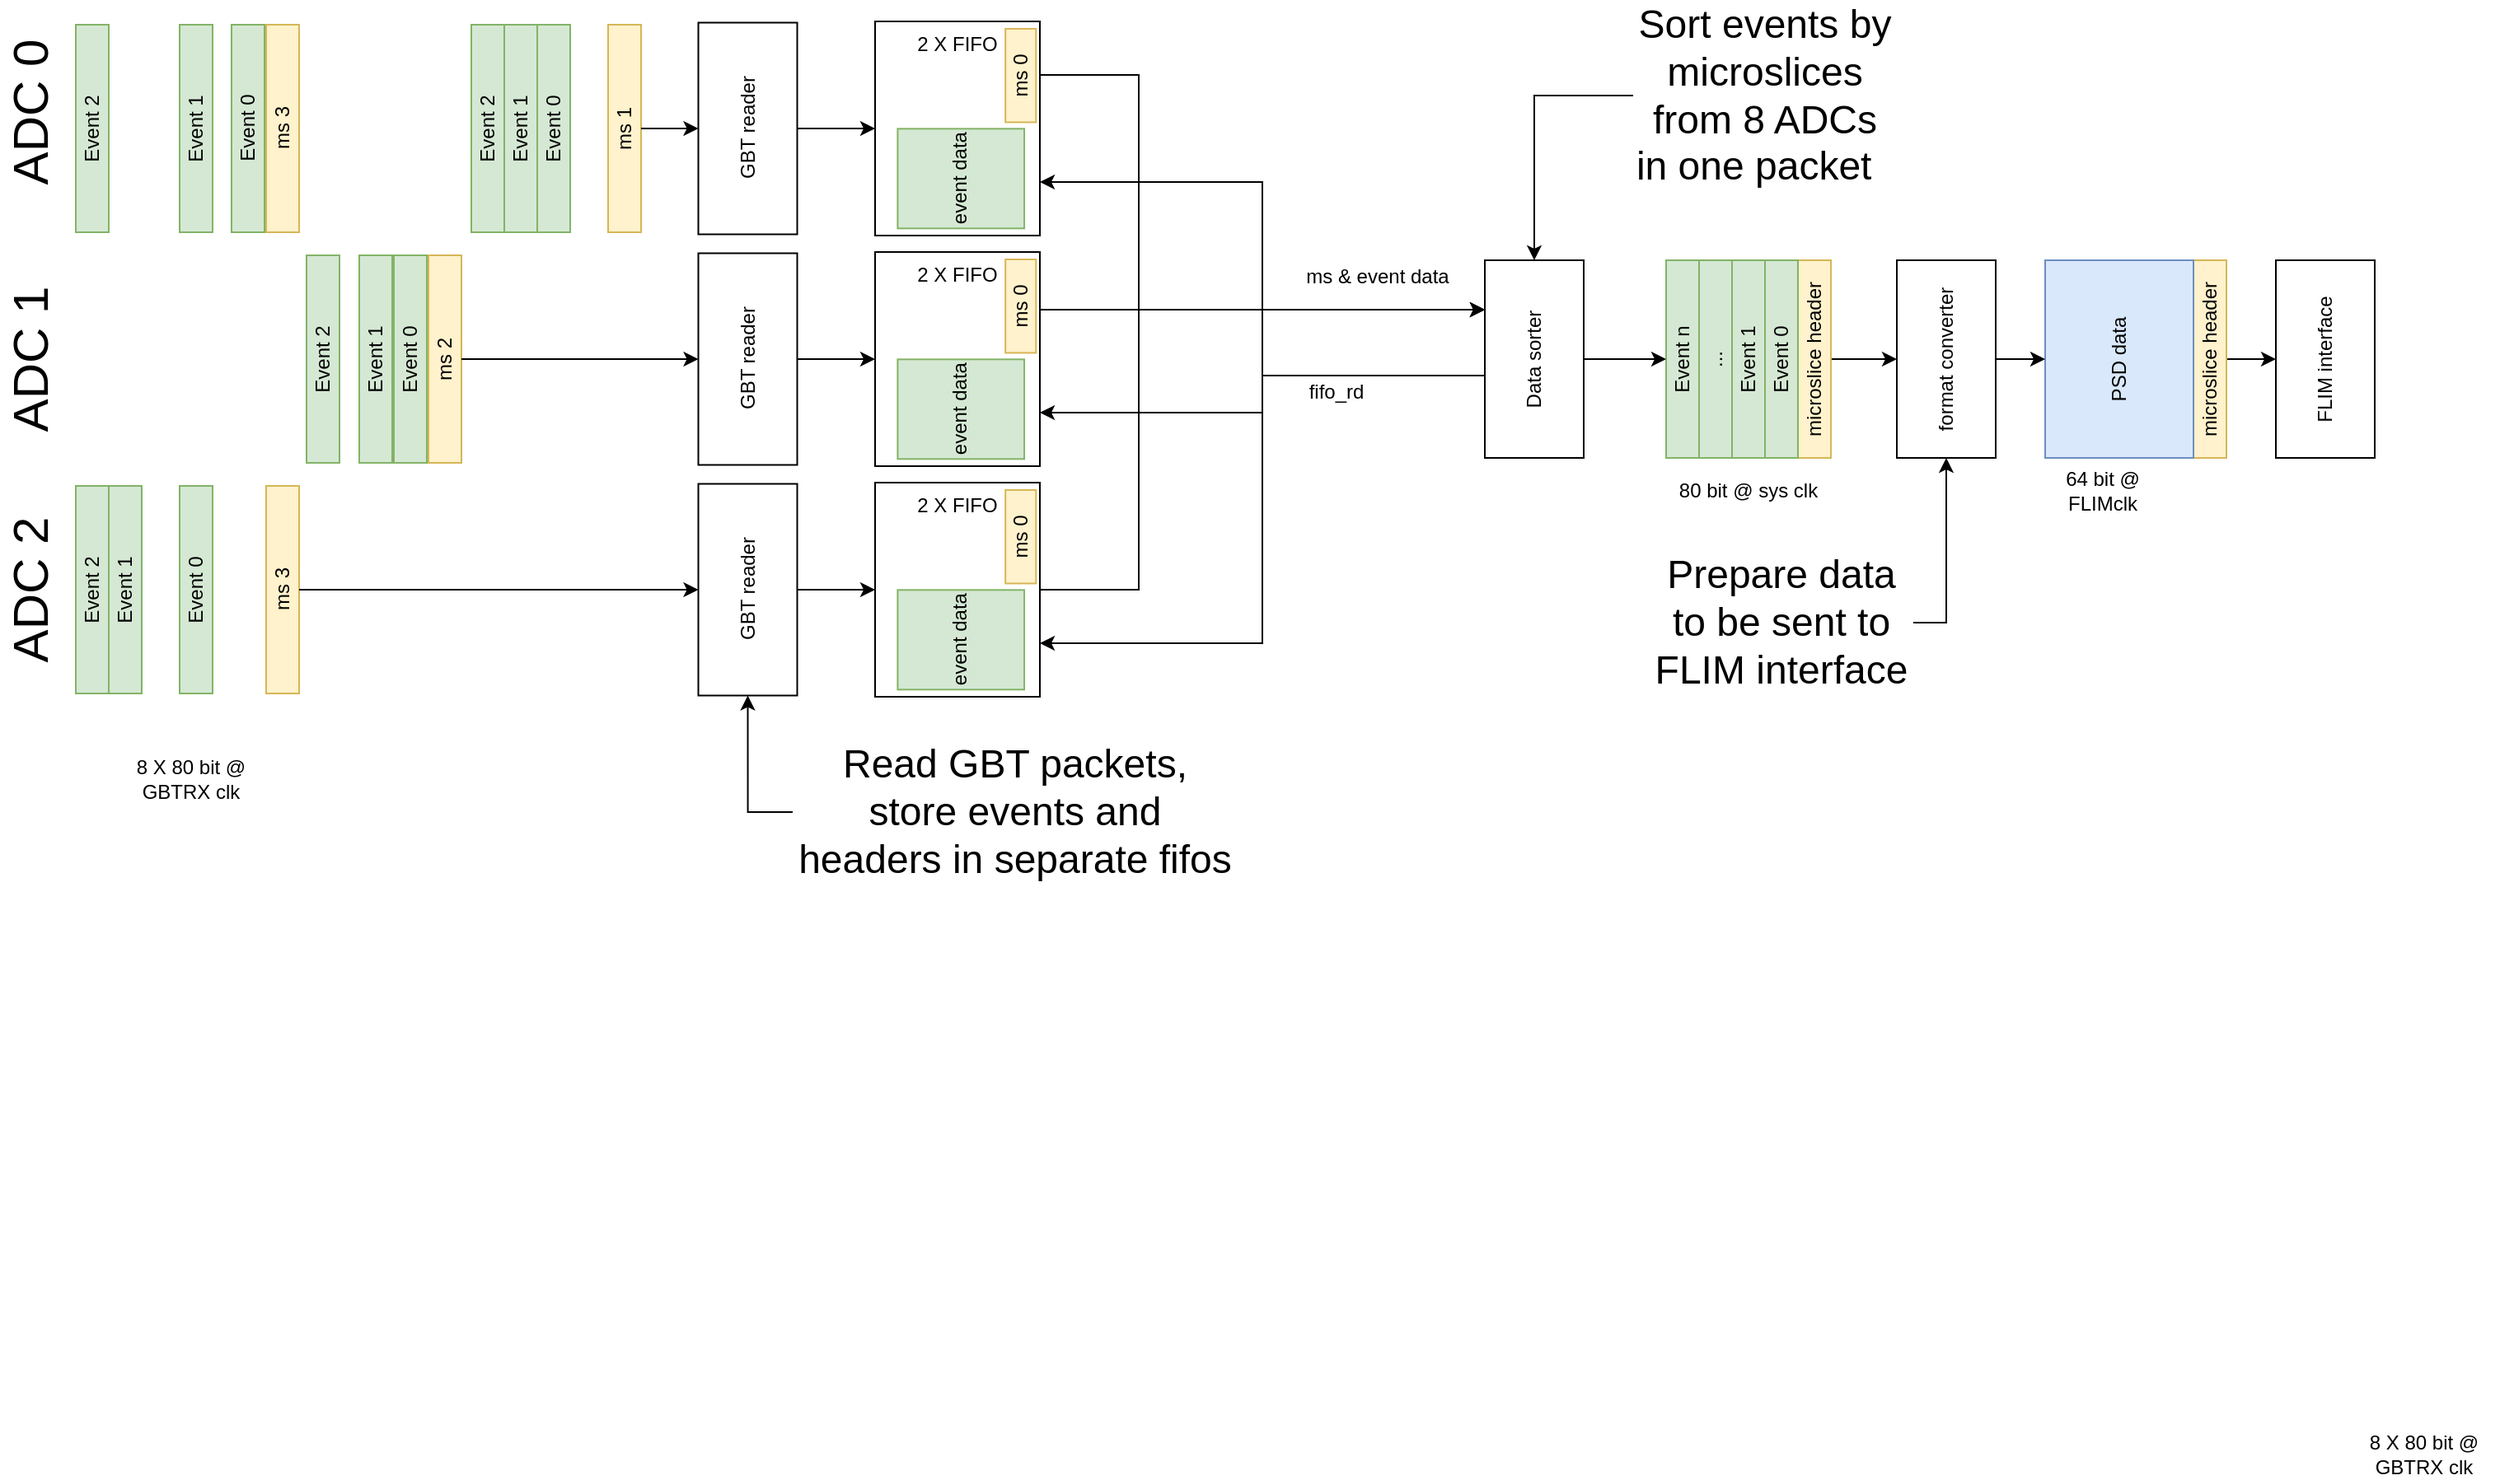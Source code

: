 <mxfile version="13.9.9" type="device"><diagram id="RYQmzWkg714ucsTxrSEi" name="Страница 1"><mxGraphModel dx="3323" dy="1511" grid="1" gridSize="10" guides="1" tooltips="1" connect="1" arrows="1" fold="1" page="1" pageScale="1" pageWidth="827" pageHeight="1169" math="0" shadow="0"><root><mxCell id="0"/><mxCell id="1" parent="0"/><mxCell id="PqhZ-G-PAxa-hp2jgc0P-12" value="FLIM interface" style="rounded=0;whiteSpace=wrap;html=1;rotation=-90;" parent="1" vertex="1"><mxGeometry x="740" y="310" width="120" height="60" as="geometry"/></mxCell><mxCell id="PqhZ-G-PAxa-hp2jgc0P-13" style="edgeStyle=orthogonalEdgeStyle;rounded=0;orthogonalLoop=1;jettySize=auto;html=1;exitX=0.5;exitY=1;exitDx=0;exitDy=0;entryX=0.5;entryY=0;entryDx=0;entryDy=0;" parent="1" source="PqhZ-G-PAxa-hp2jgc0P-1" target="PqhZ-G-PAxa-hp2jgc0P-12" edge="1"><mxGeometry relative="1" as="geometry"/></mxCell><mxCell id="PqhZ-G-PAxa-hp2jgc0P-14" value="" style="group" parent="1" vertex="1" connectable="0"><mxGeometry x="630" y="280" width="110" height="120" as="geometry"/></mxCell><mxCell id="PqhZ-G-PAxa-hp2jgc0P-1" value="microslice header" style="rounded=0;whiteSpace=wrap;html=1;rotation=-90;fillColor=#fff2cc;strokeColor=#d6b656;" parent="PqhZ-G-PAxa-hp2jgc0P-14" vertex="1"><mxGeometry x="40" y="50" width="120" height="20" as="geometry"/></mxCell><mxCell id="PqhZ-G-PAxa-hp2jgc0P-2" value="PSD data" style="rounded=0;whiteSpace=wrap;html=1;rotation=-90;fillColor=#dae8fc;strokeColor=#6c8ebf;" parent="PqhZ-G-PAxa-hp2jgc0P-14" vertex="1"><mxGeometry x="-15" y="15" width="120" height="90" as="geometry"/></mxCell><mxCell id="PqhZ-G-PAxa-hp2jgc0P-16" style="edgeStyle=orthogonalEdgeStyle;rounded=0;orthogonalLoop=1;jettySize=auto;html=1;exitX=0.5;exitY=1;exitDx=0;exitDy=0;entryX=0.5;entryY=0;entryDx=0;entryDy=0;" parent="1" source="PqhZ-G-PAxa-hp2jgc0P-15" target="PqhZ-G-PAxa-hp2jgc0P-2" edge="1"><mxGeometry relative="1" as="geometry"/></mxCell><mxCell id="PqhZ-G-PAxa-hp2jgc0P-15" value="format converter" style="rounded=0;whiteSpace=wrap;html=1;rotation=-90;" parent="1" vertex="1"><mxGeometry x="510" y="310" width="120" height="60" as="geometry"/></mxCell><mxCell id="PqhZ-G-PAxa-hp2jgc0P-17" value="64 bit @ FLIMclk" style="text;html=1;strokeColor=none;fillColor=none;align=center;verticalAlign=middle;whiteSpace=wrap;rounded=0;" parent="1" vertex="1"><mxGeometry x="630" y="410" width="70" height="20" as="geometry"/></mxCell><mxCell id="PqhZ-G-PAxa-hp2jgc0P-24" style="edgeStyle=orthogonalEdgeStyle;rounded=0;orthogonalLoop=1;jettySize=auto;html=1;exitX=0.5;exitY=1;exitDx=0;exitDy=0;entryX=0.5;entryY=0;entryDx=0;entryDy=0;" parent="1" source="PqhZ-G-PAxa-hp2jgc0P-18" target="PqhZ-G-PAxa-hp2jgc0P-15" edge="1"><mxGeometry relative="1" as="geometry"/></mxCell><mxCell id="PqhZ-G-PAxa-hp2jgc0P-18" value="microslice header" style="rounded=0;whiteSpace=wrap;html=1;rotation=-90;fillColor=#fff2cc;strokeColor=#d6b656;" parent="1" vertex="1"><mxGeometry x="430" y="330" width="120" height="20" as="geometry"/></mxCell><mxCell id="PqhZ-G-PAxa-hp2jgc0P-19" value="Event 0" style="rounded=0;whiteSpace=wrap;html=1;rotation=-90;fillColor=#d5e8d4;strokeColor=#82b366;" parent="1" vertex="1"><mxGeometry x="410" y="330" width="120" height="20" as="geometry"/></mxCell><mxCell id="PqhZ-G-PAxa-hp2jgc0P-20" value="Event 1" style="rounded=0;whiteSpace=wrap;html=1;rotation=-90;fillColor=#d5e8d4;strokeColor=#82b366;" parent="1" vertex="1"><mxGeometry x="390" y="330" width="120" height="20" as="geometry"/></mxCell><mxCell id="PqhZ-G-PAxa-hp2jgc0P-21" value="..." style="rounded=0;whiteSpace=wrap;html=1;rotation=-90;fillColor=#d5e8d4;strokeColor=#82b366;" parent="1" vertex="1"><mxGeometry x="370" y="330" width="120" height="20" as="geometry"/></mxCell><mxCell id="PqhZ-G-PAxa-hp2jgc0P-22" value="Event n" style="rounded=0;whiteSpace=wrap;html=1;rotation=-90;fillColor=#d5e8d4;strokeColor=#82b366;" parent="1" vertex="1"><mxGeometry x="350" y="330" width="120" height="20" as="geometry"/></mxCell><mxCell id="PqhZ-G-PAxa-hp2jgc0P-25" value="80 bit @ sys clk" style="text;html=1;strokeColor=none;fillColor=none;align=center;verticalAlign=middle;whiteSpace=wrap;rounded=0;" parent="1" vertex="1"><mxGeometry x="405" y="410" width="90" height="20" as="geometry"/></mxCell><mxCell id="PqhZ-G-PAxa-hp2jgc0P-27" style="edgeStyle=orthogonalEdgeStyle;rounded=0;orthogonalLoop=1;jettySize=auto;html=1;exitX=0.5;exitY=1;exitDx=0;exitDy=0;entryX=0.5;entryY=0;entryDx=0;entryDy=0;" parent="1" source="PqhZ-G-PAxa-hp2jgc0P-26" target="PqhZ-G-PAxa-hp2jgc0P-22" edge="1"><mxGeometry relative="1" as="geometry"/></mxCell><mxCell id="i39z-xqXR12_ZHZlr1yV-58" style="edgeStyle=orthogonalEdgeStyle;rounded=0;orthogonalLoop=1;jettySize=auto;html=1;exitX=0.25;exitY=0;exitDx=0;exitDy=0;entryX=1;entryY=0.75;entryDx=0;entryDy=0;" edge="1" parent="1" source="PqhZ-G-PAxa-hp2jgc0P-26" target="i39z-xqXR12_ZHZlr1yV-33"><mxGeometry relative="1" as="geometry"><Array as="points"><mxPoint x="290" y="350"/><mxPoint x="155" y="350"/><mxPoint x="155" y="232"/></Array></mxGeometry></mxCell><mxCell id="i39z-xqXR12_ZHZlr1yV-59" style="edgeStyle=orthogonalEdgeStyle;rounded=0;orthogonalLoop=1;jettySize=auto;html=1;exitX=0.25;exitY=0;exitDx=0;exitDy=0;entryX=1;entryY=0.75;entryDx=0;entryDy=0;" edge="1" parent="1" source="PqhZ-G-PAxa-hp2jgc0P-26" target="i39z-xqXR12_ZHZlr1yV-38"><mxGeometry relative="1" as="geometry"><Array as="points"><mxPoint x="290" y="350"/><mxPoint x="155" y="350"/><mxPoint x="155" y="372"/></Array></mxGeometry></mxCell><mxCell id="i39z-xqXR12_ZHZlr1yV-60" style="edgeStyle=orthogonalEdgeStyle;rounded=0;orthogonalLoop=1;jettySize=auto;html=1;exitX=0.25;exitY=0;exitDx=0;exitDy=0;entryX=1;entryY=0.75;entryDx=0;entryDy=0;" edge="1" parent="1" source="PqhZ-G-PAxa-hp2jgc0P-26" target="i39z-xqXR12_ZHZlr1yV-48"><mxGeometry relative="1" as="geometry"><Array as="points"><mxPoint x="290" y="350"/><mxPoint x="155" y="350"/><mxPoint x="155" y="512"/></Array></mxGeometry></mxCell><mxCell id="PqhZ-G-PAxa-hp2jgc0P-26" value="Data sorter" style="rounded=0;whiteSpace=wrap;html=1;rotation=-90;" parent="1" vertex="1"><mxGeometry x="260" y="310" width="120" height="60" as="geometry"/></mxCell><mxCell id="PqhZ-G-PAxa-hp2jgc0P-57" value="8 X 80 bit @ GBTRX clk" style="text;html=1;strokeColor=none;fillColor=none;align=center;verticalAlign=middle;whiteSpace=wrap;rounded=0;" parent="1" vertex="1"><mxGeometry x="-540" y="585" width="90" height="20" as="geometry"/></mxCell><mxCell id="PqhZ-G-PAxa-hp2jgc0P-59" style="edgeStyle=orthogonalEdgeStyle;rounded=0;orthogonalLoop=1;jettySize=auto;html=1;exitX=0;exitY=0.5;exitDx=0;exitDy=0;entryX=1;entryY=0.5;entryDx=0;entryDy=0;fontSize=24;" parent="1" source="PqhZ-G-PAxa-hp2jgc0P-58" target="PqhZ-G-PAxa-hp2jgc0P-26" edge="1"><mxGeometry relative="1" as="geometry"/></mxCell><mxCell id="PqhZ-G-PAxa-hp2jgc0P-58" value="&lt;font style=&quot;font-size: 24px&quot;&gt;Sort events by microslices&lt;br&gt;from 8 ADCs in one packet&amp;nbsp;&amp;nbsp;&lt;/font&gt;" style="text;html=1;strokeColor=none;fillColor=none;align=center;verticalAlign=middle;whiteSpace=wrap;rounded=0;fontSize=24;" parent="1" vertex="1"><mxGeometry x="380" y="130" width="160" height="100" as="geometry"/></mxCell><mxCell id="PqhZ-G-PAxa-hp2jgc0P-61" style="edgeStyle=orthogonalEdgeStyle;rounded=0;orthogonalLoop=1;jettySize=auto;html=1;exitX=1;exitY=0.5;exitDx=0;exitDy=0;entryX=0;entryY=0.5;entryDx=0;entryDy=0;fontSize=24;" parent="1" source="PqhZ-G-PAxa-hp2jgc0P-60" target="PqhZ-G-PAxa-hp2jgc0P-15" edge="1"><mxGeometry relative="1" as="geometry"/></mxCell><mxCell id="PqhZ-G-PAxa-hp2jgc0P-60" value="Prepare data to be sent to FLIM interface" style="text;html=1;strokeColor=none;fillColor=none;align=center;verticalAlign=middle;whiteSpace=wrap;rounded=0;fontSize=24;" parent="1" vertex="1"><mxGeometry x="390" y="450" width="160" height="100" as="geometry"/></mxCell><mxCell id="PqhZ-G-PAxa-hp2jgc0P-51" value="ADC 0" style="text;html=1;strokeColor=none;fillColor=none;align=center;verticalAlign=middle;whiteSpace=wrap;rounded=0;fontSize=30;rotation=-90;" parent="1" vertex="1"><mxGeometry x="-658" y="180" width="130" height="20" as="geometry"/></mxCell><mxCell id="PqhZ-G-PAxa-hp2jgc0P-52" value="ADC 1" style="text;html=1;strokeColor=none;fillColor=none;align=center;verticalAlign=middle;whiteSpace=wrap;rounded=0;fontSize=30;rotation=-90;" parent="1" vertex="1"><mxGeometry x="-658" y="330" width="130" height="20" as="geometry"/></mxCell><mxCell id="PqhZ-G-PAxa-hp2jgc0P-53" value="ADC 2" style="text;html=1;strokeColor=none;fillColor=none;align=center;verticalAlign=middle;whiteSpace=wrap;rounded=0;fontSize=30;rotation=-90;" parent="1" vertex="1"><mxGeometry x="-658" y="470" width="130" height="20" as="geometry"/></mxCell><mxCell id="PqhZ-G-PAxa-hp2jgc0P-33" value="" style="group" parent="1" vertex="1" connectable="0"><mxGeometry x="-305.5" y="140" width="84" height="120" as="geometry"/></mxCell><mxCell id="PqhZ-G-PAxa-hp2jgc0P-29" value="ms 1" style="rounded=0;whiteSpace=wrap;html=1;rotation=-90;fillColor=#fff2cc;strokeColor=#d6b656;" parent="PqhZ-G-PAxa-hp2jgc0P-33" vertex="1"><mxGeometry x="10.5" y="50" width="126" height="20" as="geometry"/></mxCell><mxCell id="PqhZ-G-PAxa-hp2jgc0P-30" value="Event 0" style="rounded=0;whiteSpace=wrap;html=1;rotation=-90;fillColor=#d5e8d4;strokeColor=#82b366;" parent="PqhZ-G-PAxa-hp2jgc0P-33" vertex="1"><mxGeometry x="-32.5" y="50" width="126" height="20" as="geometry"/></mxCell><mxCell id="PqhZ-G-PAxa-hp2jgc0P-31" value="Event 1" style="rounded=0;whiteSpace=wrap;html=1;rotation=-90;fillColor=#d5e8d4;strokeColor=#82b366;" parent="PqhZ-G-PAxa-hp2jgc0P-33" vertex="1"><mxGeometry x="-52.5" y="50" width="126" height="20" as="geometry"/></mxCell><mxCell id="PqhZ-G-PAxa-hp2jgc0P-34" value="" style="group" parent="1" vertex="1" connectable="0"><mxGeometry x="-513" y="140" width="84" height="120" as="geometry"/></mxCell><mxCell id="PqhZ-G-PAxa-hp2jgc0P-35" value="ms 3" style="rounded=0;whiteSpace=wrap;html=1;rotation=-90;fillColor=#fff2cc;strokeColor=#d6b656;" parent="PqhZ-G-PAxa-hp2jgc0P-34" vertex="1"><mxGeometry x="10.5" y="50" width="126" height="20" as="geometry"/></mxCell><mxCell id="PqhZ-G-PAxa-hp2jgc0P-36" value="Event 0" style="rounded=0;whiteSpace=wrap;html=1;rotation=-90;fillColor=#d5e8d4;strokeColor=#82b366;" parent="PqhZ-G-PAxa-hp2jgc0P-34" vertex="1"><mxGeometry x="-10.5" y="50" width="126" height="20" as="geometry"/></mxCell><mxCell id="PqhZ-G-PAxa-hp2jgc0P-37" value="Event 1" style="rounded=0;whiteSpace=wrap;html=1;rotation=-90;fillColor=#d5e8d4;strokeColor=#82b366;" parent="PqhZ-G-PAxa-hp2jgc0P-34" vertex="1"><mxGeometry x="-42" y="50" width="126" height="20" as="geometry"/></mxCell><mxCell id="PqhZ-G-PAxa-hp2jgc0P-39" value="" style="group" parent="1" vertex="1" connectable="0"><mxGeometry x="-414.5" y="280" width="84" height="120" as="geometry"/></mxCell><mxCell id="PqhZ-G-PAxa-hp2jgc0P-40" value="ms 2" style="rounded=0;whiteSpace=wrap;html=1;rotation=-90;fillColor=#fff2cc;strokeColor=#d6b656;" parent="PqhZ-G-PAxa-hp2jgc0P-39" vertex="1"><mxGeometry x="10.5" y="50" width="126" height="20" as="geometry"/></mxCell><mxCell id="PqhZ-G-PAxa-hp2jgc0P-41" value="Event 0" style="rounded=0;whiteSpace=wrap;html=1;rotation=-90;fillColor=#d5e8d4;strokeColor=#82b366;" parent="PqhZ-G-PAxa-hp2jgc0P-39" vertex="1"><mxGeometry x="-10.5" y="50" width="126" height="20" as="geometry"/></mxCell><mxCell id="PqhZ-G-PAxa-hp2jgc0P-42" value="Event 1" style="rounded=0;whiteSpace=wrap;html=1;rotation=-90;fillColor=#d5e8d4;strokeColor=#82b366;" parent="PqhZ-G-PAxa-hp2jgc0P-39" vertex="1"><mxGeometry x="-31.5" y="50" width="126" height="20" as="geometry"/></mxCell><mxCell id="i39z-xqXR12_ZHZlr1yV-1" value="8 X 80 bit @ GBTRX clk" style="text;html=1;strokeColor=none;fillColor=none;align=center;verticalAlign=middle;whiteSpace=wrap;rounded=0;" vertex="1" parent="1"><mxGeometry x="815" y="995" width="90" height="20" as="geometry"/></mxCell><mxCell id="PqhZ-G-PAxa-hp2jgc0P-38" value="Event 2" style="rounded=0;whiteSpace=wrap;html=1;rotation=-90;fillColor=#d5e8d4;strokeColor=#82b366;" parent="1" vertex="1"><mxGeometry x="-618" y="190" width="126" height="20" as="geometry"/></mxCell><mxCell id="i39z-xqXR12_ZHZlr1yV-22" value="" style="group" vertex="1" connectable="0" parent="1"><mxGeometry x="-513" y="420" width="84" height="120" as="geometry"/></mxCell><mxCell id="i39z-xqXR12_ZHZlr1yV-23" value="ms 3" style="rounded=0;whiteSpace=wrap;html=1;rotation=-90;fillColor=#fff2cc;strokeColor=#d6b656;" vertex="1" parent="i39z-xqXR12_ZHZlr1yV-22"><mxGeometry x="10.5" y="50" width="126" height="20" as="geometry"/></mxCell><mxCell id="i39z-xqXR12_ZHZlr1yV-24" value="Event 0" style="rounded=0;whiteSpace=wrap;html=1;rotation=-90;fillColor=#d5e8d4;strokeColor=#82b366;" vertex="1" parent="i39z-xqXR12_ZHZlr1yV-22"><mxGeometry x="-42" y="50" width="126" height="20" as="geometry"/></mxCell><mxCell id="i39z-xqXR12_ZHZlr1yV-26" value="Event 2" style="rounded=0;whiteSpace=wrap;html=1;rotation=-90;fillColor=#d5e8d4;strokeColor=#82b366;" vertex="1" parent="1"><mxGeometry x="-618" y="470" width="126" height="20" as="geometry"/></mxCell><mxCell id="i39z-xqXR12_ZHZlr1yV-25" value="Event 1" style="rounded=0;whiteSpace=wrap;html=1;rotation=-90;fillColor=#d5e8d4;strokeColor=#82b366;" vertex="1" parent="1"><mxGeometry x="-598" y="470" width="126" height="20" as="geometry"/></mxCell><mxCell id="PqhZ-G-PAxa-hp2jgc0P-43" value="Event 2" style="rounded=0;whiteSpace=wrap;html=1;rotation=-90;fillColor=#d5e8d4;strokeColor=#82b366;" parent="1" vertex="1"><mxGeometry x="-478" y="330" width="126" height="20" as="geometry"/></mxCell><mxCell id="PqhZ-G-PAxa-hp2jgc0P-32" value="Event 2" style="rounded=0;whiteSpace=wrap;html=1;rotation=-90;fillColor=#d5e8d4;strokeColor=#82b366;" parent="1" vertex="1"><mxGeometry x="-378" y="190" width="126" height="20" as="geometry"/></mxCell><mxCell id="i39z-xqXR12_ZHZlr1yV-36" style="edgeStyle=orthogonalEdgeStyle;rounded=0;orthogonalLoop=1;jettySize=auto;html=1;exitX=0.5;exitY=1;exitDx=0;exitDy=0;entryX=0;entryY=0.5;entryDx=0;entryDy=0;" edge="1" parent="1" source="i39z-xqXR12_ZHZlr1yV-27" target="i39z-xqXR12_ZHZlr1yV-33"><mxGeometry relative="1" as="geometry"/></mxCell><mxCell id="i39z-xqXR12_ZHZlr1yV-27" value="GBT reader" style="rounded=0;whiteSpace=wrap;html=1;rotation=-90;" vertex="1" parent="1"><mxGeometry x="-221.5" y="170" width="128.5" height="60" as="geometry"/></mxCell><mxCell id="i39z-xqXR12_ZHZlr1yV-28" style="edgeStyle=orthogonalEdgeStyle;rounded=0;orthogonalLoop=1;jettySize=auto;html=1;exitX=0.5;exitY=1;exitDx=0;exitDy=0;entryX=0.5;entryY=0;entryDx=0;entryDy=0;" edge="1" parent="1" source="PqhZ-G-PAxa-hp2jgc0P-29" target="i39z-xqXR12_ZHZlr1yV-27"><mxGeometry relative="1" as="geometry"/></mxCell><mxCell id="i39z-xqXR12_ZHZlr1yV-52" style="edgeStyle=orthogonalEdgeStyle;rounded=0;orthogonalLoop=1;jettySize=auto;html=1;exitX=0.5;exitY=1;exitDx=0;exitDy=0;entryX=0;entryY=0.5;entryDx=0;entryDy=0;" edge="1" parent="1" source="i39z-xqXR12_ZHZlr1yV-29" target="i39z-xqXR12_ZHZlr1yV-38"><mxGeometry relative="1" as="geometry"/></mxCell><mxCell id="i39z-xqXR12_ZHZlr1yV-29" value="GBT reader" style="rounded=0;whiteSpace=wrap;html=1;rotation=-90;" vertex="1" parent="1"><mxGeometry x="-221.5" y="310" width="128.5" height="60" as="geometry"/></mxCell><mxCell id="i39z-xqXR12_ZHZlr1yV-30" style="edgeStyle=orthogonalEdgeStyle;rounded=0;orthogonalLoop=1;jettySize=auto;html=1;exitX=0.5;exitY=1;exitDx=0;exitDy=0;entryX=0.5;entryY=0;entryDx=0;entryDy=0;" edge="1" parent="1" source="PqhZ-G-PAxa-hp2jgc0P-40" target="i39z-xqXR12_ZHZlr1yV-29"><mxGeometry relative="1" as="geometry"/></mxCell><mxCell id="i39z-xqXR12_ZHZlr1yV-53" style="edgeStyle=orthogonalEdgeStyle;rounded=0;orthogonalLoop=1;jettySize=auto;html=1;exitX=0.5;exitY=1;exitDx=0;exitDy=0;entryX=0;entryY=0.5;entryDx=0;entryDy=0;" edge="1" parent="1" source="i39z-xqXR12_ZHZlr1yV-31" target="i39z-xqXR12_ZHZlr1yV-48"><mxGeometry relative="1" as="geometry"/></mxCell><mxCell id="i39z-xqXR12_ZHZlr1yV-31" value="GBT reader" style="rounded=0;whiteSpace=wrap;html=1;rotation=-90;" vertex="1" parent="1"><mxGeometry x="-221.5" y="450" width="128.5" height="60" as="geometry"/></mxCell><mxCell id="i39z-xqXR12_ZHZlr1yV-32" style="edgeStyle=orthogonalEdgeStyle;rounded=0;orthogonalLoop=1;jettySize=auto;html=1;exitX=0.5;exitY=1;exitDx=0;exitDy=0;entryX=0.5;entryY=0;entryDx=0;entryDy=0;" edge="1" parent="1" source="i39z-xqXR12_ZHZlr1yV-23" target="i39z-xqXR12_ZHZlr1yV-31"><mxGeometry relative="1" as="geometry"/></mxCell><mxCell id="i39z-xqXR12_ZHZlr1yV-35" value="" style="group" vertex="1" connectable="0" parent="1"><mxGeometry x="-80" y="135" width="100" height="130" as="geometry"/></mxCell><mxCell id="i39z-xqXR12_ZHZlr1yV-33" value="" style="rounded=0;whiteSpace=wrap;html=1;" vertex="1" parent="i39z-xqXR12_ZHZlr1yV-35"><mxGeometry width="100" height="130" as="geometry"/></mxCell><mxCell id="i39z-xqXR12_ZHZlr1yV-3" value="ms 0" style="rounded=0;whiteSpace=wrap;html=1;rotation=-90;fillColor=#fff2cc;strokeColor=#d6b656;" vertex="1" parent="i39z-xqXR12_ZHZlr1yV-35"><mxGeometry x="60.0" y="23.558" width="56.75" height="18.571" as="geometry"/></mxCell><mxCell id="i39z-xqXR12_ZHZlr1yV-4" value="event data" style="rounded=0;whiteSpace=wrap;html=1;rotation=-90;fillColor=#d5e8d4;strokeColor=#82b366;" vertex="1" parent="i39z-xqXR12_ZHZlr1yV-35"><mxGeometry x="21.87" y="56.996" width="60.5" height="76.839" as="geometry"/></mxCell><mxCell id="i39z-xqXR12_ZHZlr1yV-34" value="2 X FIFO" style="text;html=1;strokeColor=none;fillColor=none;align=center;verticalAlign=middle;whiteSpace=wrap;rounded=0;" vertex="1" parent="i39z-xqXR12_ZHZlr1yV-35"><mxGeometry x="10" y="4.99" width="80" height="18.57" as="geometry"/></mxCell><mxCell id="i39z-xqXR12_ZHZlr1yV-37" value="" style="group" vertex="1" connectable="0" parent="1"><mxGeometry x="-80" y="275" width="100" height="130" as="geometry"/></mxCell><mxCell id="i39z-xqXR12_ZHZlr1yV-38" value="" style="rounded=0;whiteSpace=wrap;html=1;" vertex="1" parent="i39z-xqXR12_ZHZlr1yV-37"><mxGeometry width="100" height="130" as="geometry"/></mxCell><mxCell id="i39z-xqXR12_ZHZlr1yV-39" value="ms 0" style="rounded=0;whiteSpace=wrap;html=1;rotation=-90;fillColor=#fff2cc;strokeColor=#d6b656;" vertex="1" parent="i39z-xqXR12_ZHZlr1yV-37"><mxGeometry x="60.0" y="23.558" width="56.75" height="18.571" as="geometry"/></mxCell><mxCell id="i39z-xqXR12_ZHZlr1yV-40" value="event data" style="rounded=0;whiteSpace=wrap;html=1;rotation=-90;fillColor=#d5e8d4;strokeColor=#82b366;" vertex="1" parent="i39z-xqXR12_ZHZlr1yV-37"><mxGeometry x="21.87" y="56.996" width="60.5" height="76.839" as="geometry"/></mxCell><mxCell id="i39z-xqXR12_ZHZlr1yV-41" value="2 X FIFO" style="text;html=1;strokeColor=none;fillColor=none;align=center;verticalAlign=middle;whiteSpace=wrap;rounded=0;" vertex="1" parent="i39z-xqXR12_ZHZlr1yV-37"><mxGeometry x="10" y="4.99" width="80" height="18.57" as="geometry"/></mxCell><mxCell id="i39z-xqXR12_ZHZlr1yV-47" value="" style="group" vertex="1" connectable="0" parent="1"><mxGeometry x="-80" y="415" width="100" height="130" as="geometry"/></mxCell><mxCell id="i39z-xqXR12_ZHZlr1yV-48" value="" style="rounded=0;whiteSpace=wrap;html=1;" vertex="1" parent="i39z-xqXR12_ZHZlr1yV-47"><mxGeometry width="100" height="130" as="geometry"/></mxCell><mxCell id="i39z-xqXR12_ZHZlr1yV-49" value="ms 0" style="rounded=0;whiteSpace=wrap;html=1;rotation=-90;fillColor=#fff2cc;strokeColor=#d6b656;" vertex="1" parent="i39z-xqXR12_ZHZlr1yV-47"><mxGeometry x="60.0" y="23.558" width="56.75" height="18.571" as="geometry"/></mxCell><mxCell id="i39z-xqXR12_ZHZlr1yV-50" value="event data" style="rounded=0;whiteSpace=wrap;html=1;rotation=-90;fillColor=#d5e8d4;strokeColor=#82b366;" vertex="1" parent="i39z-xqXR12_ZHZlr1yV-47"><mxGeometry x="21.87" y="56.996" width="60.5" height="76.839" as="geometry"/></mxCell><mxCell id="i39z-xqXR12_ZHZlr1yV-51" value="2 X FIFO" style="text;html=1;strokeColor=none;fillColor=none;align=center;verticalAlign=middle;whiteSpace=wrap;rounded=0;" vertex="1" parent="i39z-xqXR12_ZHZlr1yV-47"><mxGeometry x="10" y="4.99" width="80" height="18.57" as="geometry"/></mxCell><mxCell id="i39z-xqXR12_ZHZlr1yV-54" style="edgeStyle=orthogonalEdgeStyle;rounded=0;orthogonalLoop=1;jettySize=auto;html=1;exitX=1;exitY=0.25;exitDx=0;exitDy=0;entryX=0.75;entryY=0;entryDx=0;entryDy=0;" edge="1" parent="1" source="i39z-xqXR12_ZHZlr1yV-33" target="PqhZ-G-PAxa-hp2jgc0P-26"><mxGeometry relative="1" as="geometry"><Array as="points"><mxPoint x="80" y="168"/><mxPoint x="80" y="310"/></Array></mxGeometry></mxCell><mxCell id="i39z-xqXR12_ZHZlr1yV-55" style="edgeStyle=orthogonalEdgeStyle;rounded=0;orthogonalLoop=1;jettySize=auto;html=1;exitX=1;exitY=0.25;exitDx=0;exitDy=0;entryX=0.75;entryY=0;entryDx=0;entryDy=0;" edge="1" parent="1" source="i39z-xqXR12_ZHZlr1yV-38" target="PqhZ-G-PAxa-hp2jgc0P-26"><mxGeometry relative="1" as="geometry"><Array as="points"><mxPoint x="20" y="310"/></Array></mxGeometry></mxCell><mxCell id="i39z-xqXR12_ZHZlr1yV-56" style="edgeStyle=orthogonalEdgeStyle;rounded=0;orthogonalLoop=1;jettySize=auto;html=1;exitX=1;exitY=0.5;exitDx=0;exitDy=0;" edge="1" parent="1" source="i39z-xqXR12_ZHZlr1yV-48"><mxGeometry relative="1" as="geometry"><mxPoint x="290.0" y="310" as="targetPoint"/><Array as="points"><mxPoint x="80" y="480"/><mxPoint x="80" y="310"/></Array></mxGeometry></mxCell><mxCell id="i39z-xqXR12_ZHZlr1yV-57" value="ms &amp;amp; event data" style="text;html=1;strokeColor=none;fillColor=none;align=center;verticalAlign=middle;whiteSpace=wrap;rounded=0;" vertex="1" parent="1"><mxGeometry x="180" y="280" width="90" height="20" as="geometry"/></mxCell><mxCell id="i39z-xqXR12_ZHZlr1yV-61" value="fifo_rd" style="text;html=1;strokeColor=none;fillColor=none;align=center;verticalAlign=middle;whiteSpace=wrap;rounded=0;" vertex="1" parent="1"><mxGeometry x="180" y="350" width="40" height="20" as="geometry"/></mxCell><mxCell id="i39z-xqXR12_ZHZlr1yV-65" style="edgeStyle=orthogonalEdgeStyle;rounded=0;orthogonalLoop=1;jettySize=auto;html=1;exitX=0;exitY=0.5;exitDx=0;exitDy=0;entryX=0;entryY=0.5;entryDx=0;entryDy=0;" edge="1" parent="1" source="i39z-xqXR12_ZHZlr1yV-63" target="i39z-xqXR12_ZHZlr1yV-31"><mxGeometry relative="1" as="geometry"/></mxCell><mxCell id="i39z-xqXR12_ZHZlr1yV-63" value="Read GBT packets, store events and headers in separate fifos" style="text;html=1;strokeColor=none;fillColor=none;align=center;verticalAlign=middle;whiteSpace=wrap;rounded=0;fontSize=24;" vertex="1" parent="1"><mxGeometry x="-130" y="565" width="270" height="100" as="geometry"/></mxCell></root></mxGraphModel></diagram></mxfile>